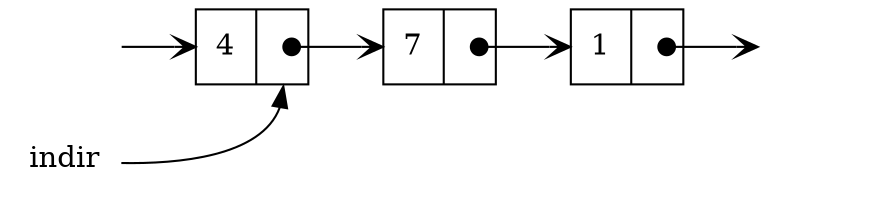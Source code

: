 digraph g{
    rankdir=LR;
    node [shape=record];
    4 [label = "{<data>4 |<ref>}"];    
    7 [label = "{<data>7 |<ref>}"];
    1 [label = "{<data>1 |<ref>}"];
    
    node [shape=none]
    none1 [label = ""];
    none2 [label = ""];
    indir;
    
    edge[weight=2];
    none1 -> 4 [arrowhead=vee];
    4:ref:c -> 7 [arrowhead=vee, arrowtail=dot, dir=both, tailclip=false];
    7:ref:c -> 1 [arrowhead=vee, arrowtail=dot, dir=both, tailclip=false];
    1:ref:c -> none2 [arrowhead=vee, arrowtail=dot, dir=both, tailclip=false];
    edge[weight=1];
    indir -> 4:ref;
}
